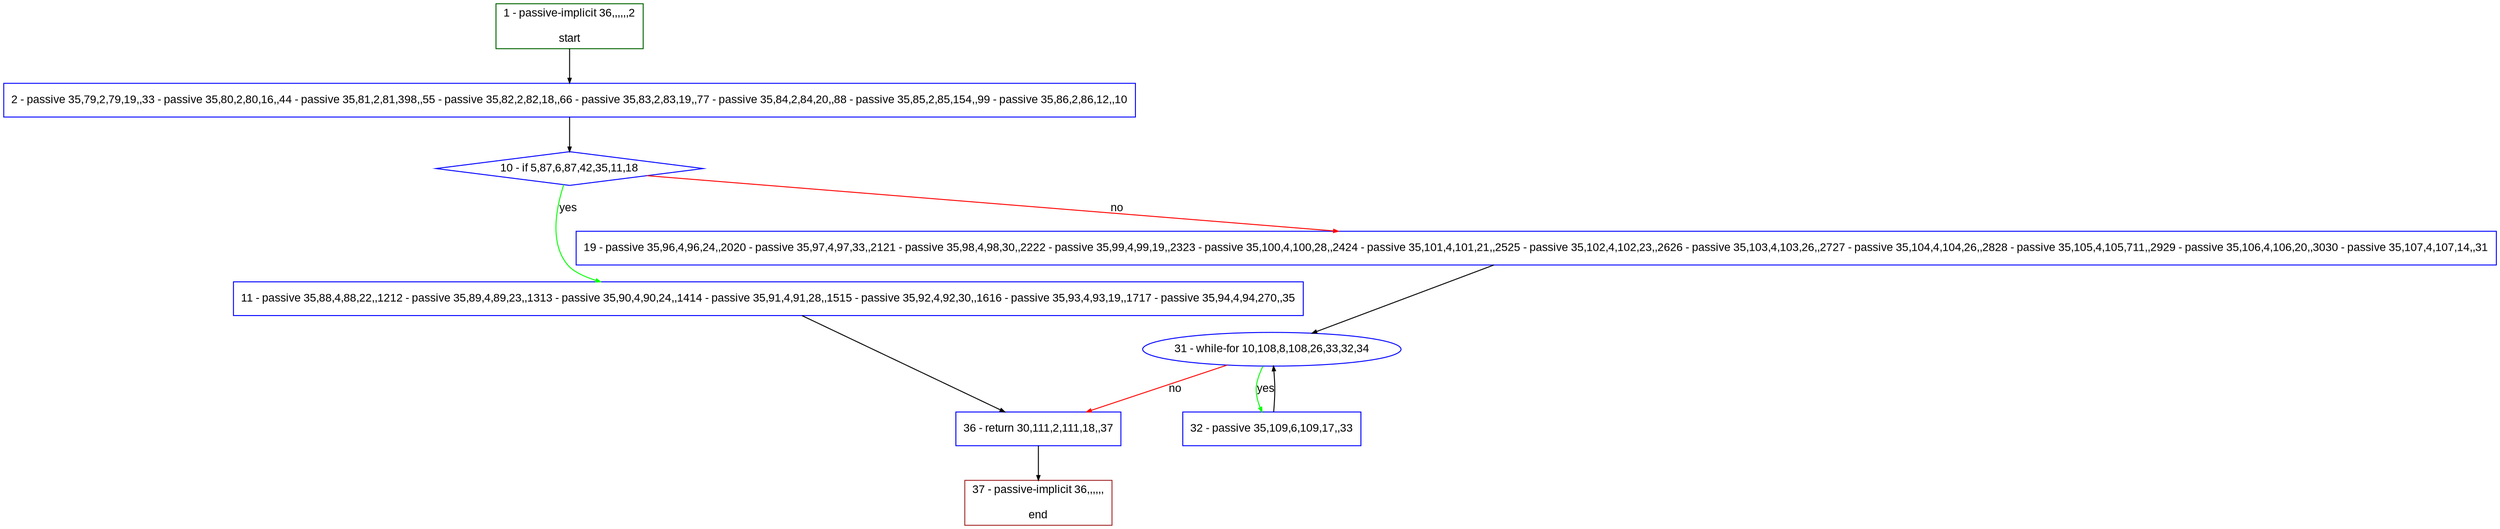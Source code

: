 digraph "" {
  graph [pack="true", label="", fontsize="12", packmode="clust", fontname="Arial", fillcolor="#FFFFCC", bgcolor="white", style="rounded,filled", compound="true"];
  node [node_initialized="no", label="", color="grey", fontsize="12", fillcolor="white", fontname="Arial", style="filled", shape="rectangle", compound="true", fixedsize="false"];
  edge [fontcolor="black", arrowhead="normal", arrowtail="none", arrowsize="0.5", ltail="", label="", color="black", fontsize="12", lhead="", fontname="Arial", dir="forward", compound="true"];
  __N1 [label="2 - passive 35,79,2,79,19,,33 - passive 35,80,2,80,16,,44 - passive 35,81,2,81,398,,55 - passive 35,82,2,82,18,,66 - passive 35,83,2,83,19,,77 - passive 35,84,2,84,20,,88 - passive 35,85,2,85,154,,99 - passive 35,86,2,86,12,,10", color="#0000ff", fillcolor="#ffffff", style="filled", shape="box"];
  __N2 [label="1 - passive-implicit 36,,,,,,2\n\nstart", color="#006400", fillcolor="#ffffff", style="filled", shape="box"];
  __N3 [label="10 - if 5,87,6,87,42,35,11,18", color="#0000ff", fillcolor="#ffffff", style="filled", shape="diamond"];
  __N4 [label="11 - passive 35,88,4,88,22,,1212 - passive 35,89,4,89,23,,1313 - passive 35,90,4,90,24,,1414 - passive 35,91,4,91,28,,1515 - passive 35,92,4,92,30,,1616 - passive 35,93,4,93,19,,1717 - passive 35,94,4,94,270,,35", color="#0000ff", fillcolor="#ffffff", style="filled", shape="box"];
  __N5 [label="19 - passive 35,96,4,96,24,,2020 - passive 35,97,4,97,33,,2121 - passive 35,98,4,98,30,,2222 - passive 35,99,4,99,19,,2323 - passive 35,100,4,100,28,,2424 - passive 35,101,4,101,21,,2525 - passive 35,102,4,102,23,,2626 - passive 35,103,4,103,26,,2727 - passive 35,104,4,104,26,,2828 - passive 35,105,4,105,711,,2929 - passive 35,106,4,106,20,,3030 - passive 35,107,4,107,14,,31", color="#0000ff", fillcolor="#ffffff", style="filled", shape="box"];
  __N6 [label="36 - return 30,111,2,111,18,,37", color="#0000ff", fillcolor="#ffffff", style="filled", shape="box"];
  __N7 [label="31 - while-for 10,108,8,108,26,33,32,34", color="#0000ff", fillcolor="#ffffff", style="filled", shape="oval"];
  __N8 [label="32 - passive 35,109,6,109,17,,33", color="#0000ff", fillcolor="#ffffff", style="filled", shape="box"];
  __N9 [label="37 - passive-implicit 36,,,,,,\n\nend", color="#a52a2a", fillcolor="#ffffff", style="filled", shape="box"];
  __N2 -> __N1 [arrowhead="normal", arrowtail="none", color="#000000", label="", dir="forward"];
  __N1 -> __N3 [arrowhead="normal", arrowtail="none", color="#000000", label="", dir="forward"];
  __N3 -> __N4 [arrowhead="normal", arrowtail="none", color="#00ff00", label="yes", dir="forward"];
  __N3 -> __N5 [arrowhead="normal", arrowtail="none", color="#ff0000", label="no", dir="forward"];
  __N4 -> __N6 [arrowhead="normal", arrowtail="none", color="#000000", label="", dir="forward"];
  __N5 -> __N7 [arrowhead="normal", arrowtail="none", color="#000000", label="", dir="forward"];
  __N7 -> __N8 [arrowhead="normal", arrowtail="none", color="#00ff00", label="yes", dir="forward"];
  __N8 -> __N7 [arrowhead="normal", arrowtail="none", color="#000000", label="", dir="forward"];
  __N7 -> __N6 [arrowhead="normal", arrowtail="none", color="#ff0000", label="no", dir="forward"];
  __N6 -> __N9 [arrowhead="normal", arrowtail="none", color="#000000", label="", dir="forward"];
}
